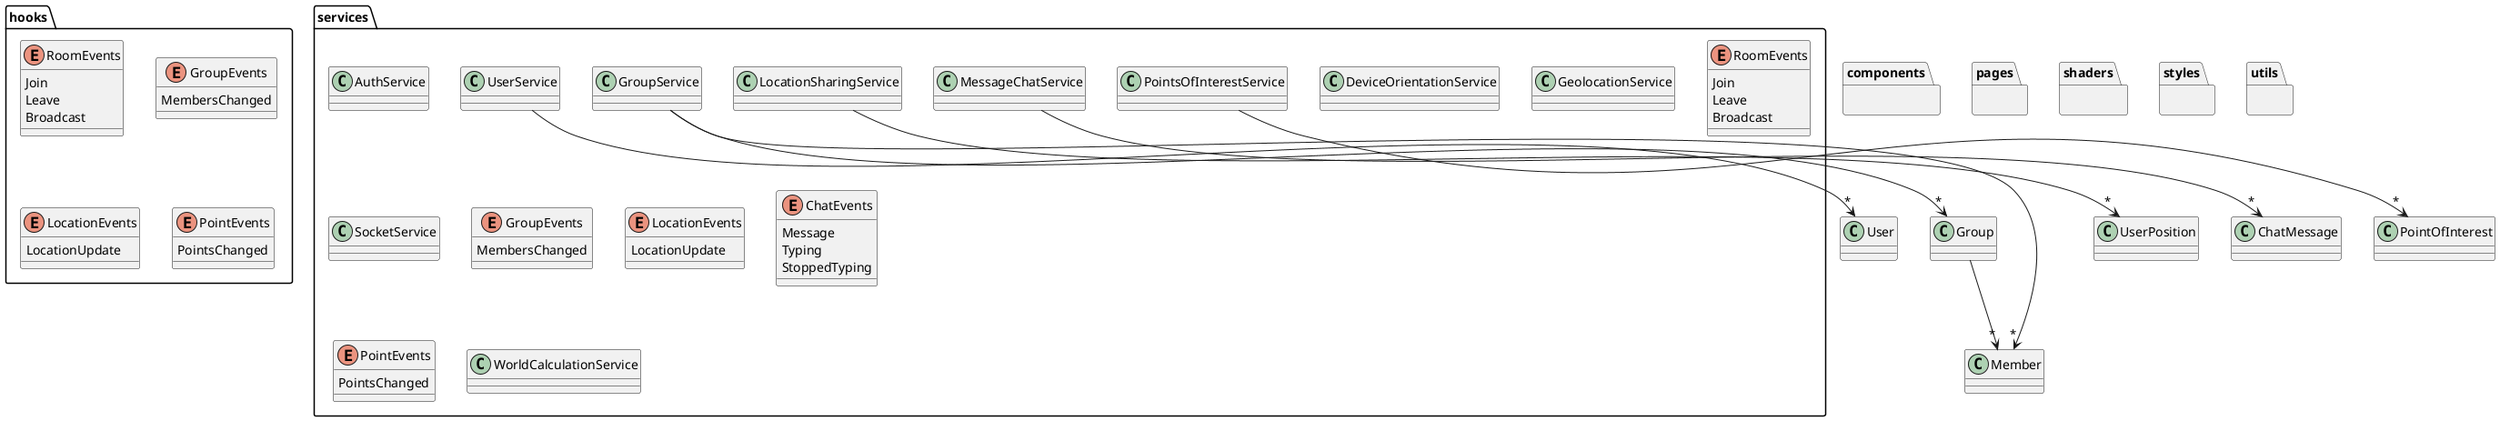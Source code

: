 @startuml
package components {
}
package hooks {

enum RoomEvents {
    Join
    Leave
    Broadcast
}
enum GroupEvents {
    MembersChanged
}
enum LocationEvents {
    LocationUpdate
}
enum PointEvents {
    PointsChanged
}

}
package pages {
}
package services {

class UserService {
}
class AuthService {
}
class DeviceOrientationService {
}
class GeolocationService {
}
enum RoomEvents {
    Join
    Leave
    Broadcast
}
class SocketService {
}
enum GroupEvents {
    MembersChanged
}
class GroupService {
}
enum LocationEvents {
    LocationUpdate
}
class LocationSharingService {
}
enum ChatEvents {
    Message
    Typing
    StoppedTyping
}
class MessageChatService {
}
enum PointEvents {
    PointsChanged
}
class PointsOfInterestService {
}
class WorldCalculationService {
}

}
package shaders {
}
package styles {
}
package utils {


}
UserService --> "*" User
Group --> "*" Member
GroupService --> "*" Group
GroupService --> "*" Member
LocationSharingService --> "*" UserPosition
PointsOfInterestService --> "*" PointOfInterest
MessageChatService --> "*" ChatMessage
@enduml